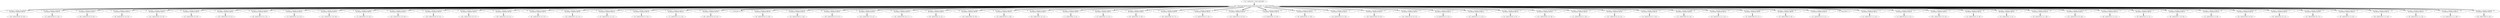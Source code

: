 digraph PDG {
20 [shape=ellipse, label="20 .- caesar:rot(98, 3) = 95"];
129 [shape=ellipse, label="129 .- fun (Char) -> rot(Char, 23) end(109) = 86\lfun location: (caesar.erl, line 35)"];
124 [shape=ellipse, label="124 .- caesar:rot(114, 23) = 91"];
71 [shape=ellipse, label="71 .- fun (Char) -> rot(Char, 3) end(108) = 105\lfun location: (caesar.erl, line 32)"];
146 [shape=ellipse, label="146 .- caesar:main(\"The five boxing wizards jump quickly\", 3) = {error, match_fail}"];
145 [shape=ellipse, label="145 .- fun (Char) -> rot(Char, 23) end(118) = 95\lfun location: (caesar.erl, line 35)"];
87 [shape=ellipse, label="87 .- fun (Char) -> rot(Char, 23) end(115) = 92\lfun location: (caesar.erl, line 35)"];
106 [shape=ellipse, label="106 .- caesar:rot(116, 23) = 93"];
143 [shape=ellipse, label="143 .- fun (Char) -> rot(Char, 23) end(105) = 82\lfun location: (caesar.erl, line 35)"];
93 [shape=ellipse, label="93 .- fun (Char) -> rot(Char, 23) end(95) = 95\lfun location: (caesar.erl, line 35)"];
84 [shape=ellipse, label="84 .- caesar:rot(102, 23) = 79"];
131 [shape=ellipse, label="131 .- fun (Char) -> rot(Char, 23) end(32) = 32\lfun location: (caesar.erl, line 35)"];
99 [shape=ellipse, label="99 .- fun (Char) -> rot(Char, 23) end(102) = 79\lfun location: (caesar.erl, line 35)"];
68 [shape=ellipse, label="68 .- caesar:rot(107, 3) = 104"];
48 [shape=ellipse, label="48 .- caesar:rot(32, 3) = 32"];
94 [shape=ellipse, label="94 .- caesar:rot(108, 23) = 85"];
8 [shape=ellipse, label="8 .- caesar:rot(32, 3) = 32"];
77 [shape=ellipse, label="77 .- fun (Char) -> rot(Char, 23) end(101) = 78\lfun location: (caesar.erl, line 35)"];
28 [shape=ellipse, label="28 .- caesar:rot(110, 3) = 107"];
54 [shape=ellipse, label="54 .- caesar:rot(109, 3) = 106"];
115 [shape=ellipse, label="115 .- fun (Char) -> rot(Char, 23) end(111) = 88\lfun location: (caesar.erl, line 35)"];
34 [shape=ellipse, label="34 .- caesar:rot(119, 3) = 116"];
92 [shape=ellipse, label="92 .- caesar:rot(95, 23) = 95"];
75 [shape=ellipse, label="75 .- fun (Char) -> rot(Char, 23) end(81) = 58\lfun location: (caesar.erl, line 35)"];
119 [shape=ellipse, label="119 .- fun (Char) -> rot(Char, 23) end(112) = 89\lfun location: (caesar.erl, line 35)"];
140 [shape=ellipse, label="140 .- caesar:rot(104, 23) = 81"];
141 [shape=ellipse, label="141 .- fun (Char) -> rot(Char, 23) end(104) = 81\lfun location: (caesar.erl, line 35)"];
2 [shape=ellipse, label="2 .- caesar:rot(84, 3) = 81"];
90 [shape=ellipse, label="90 .- caesar:rot(32, 23) = 32"];
132 [shape=ellipse, label="132 .- caesar:rot(110, 23) = 87"];
137 [shape=ellipse, label="137 .- fun (Char) -> rot(Char, 23) end(102) = 79\lfun location: (caesar.erl, line 35)"];
66 [shape=ellipse, label="66 .- caesar:rot(99, 3) = 96"];
14 [shape=ellipse, label="14 .- caesar:rot(118, 3) = 115"];
105 [shape=ellipse, label="105 .- fun (Char) -> rot(Char, 23) end(32) = 32\lfun location: (caesar.erl, line 35)"];
12 [shape=ellipse, label="12 .- caesar:rot(105, 3) = 102"];
85 [shape=ellipse, label="85 .- fun (Char) -> rot(Char, 23) end(102) = 79\lfun location: (caesar.erl, line 35)"];
74 [shape=ellipse, label="74 .- caesar:rot(81, 23) = 58"];
117 [shape=ellipse, label="117 .- fun (Char) -> rot(Char, 23) end(97) = 74\lfun location: (caesar.erl, line 35)"];
86 [shape=ellipse, label="86 .- caesar:rot(115, 23) = 92"];
43 [shape=ellipse, label="43 .- fun (Char) -> rot(Char, 3) end(114) = 111\lfun location: (caesar.erl, line 32)"];
27 [shape=ellipse, label="27 .- fun (Char) -> rot(Char, 3) end(105) = 102\lfun location: (caesar.erl, line 32)"];
73 [shape=ellipse, label="73 .- fun (Char) -> rot(Char, 3) end(121) = 118\lfun location: (caesar.erl, line 32)"];
18 [shape=ellipse, label="18 .- caesar:rot(32, 3) = 32"];
36 [shape=ellipse, label="36 .- caesar:rot(105, 3) = 102"];
107 [shape=ellipse, label="107 .- fun (Char) -> rot(Char, 23) end(116) = 93\lfun location: (caesar.erl, line 35)"];
4 [shape=ellipse, label="4 .- caesar:rot(104, 3) = 101"];
38 [shape=ellipse, label="38 .- caesar:rot(122, 3) = 119"];
1 [shape=ellipse, label="1 .- caesar:key(-3) = 23"];
31 [shape=ellipse, label="31 .- fun (Char) -> rot(Char, 3) end(103) = 100\lfun location: (caesar.erl, line 32)"];
108 [shape=ellipse, label="108 .- caesar:rot(102, 23) = 79"];
62 [shape=ellipse, label="62 .- caesar:rot(117, 3) = 114"];
51 [shape=ellipse, label="51 .- fun (Char) -> rot(Char, 3) end(106) = 103\lfun location: (caesar.erl, line 32)"];
80 [shape=ellipse, label="80 .- caesar:rot(32, 23) = 32"];
109 [shape=ellipse, label="109 .- fun (Char) -> rot(Char, 23) end(102) = 79\lfun location: (caesar.erl, line 35)"];
142 [shape=ellipse, label="142 .- caesar:rot(105, 23) = 82"];
56 [shape=ellipse, label="56 .- caesar:rot(112, 3) = 109"];
121 [shape=ellipse, label="121 .- fun (Char) -> rot(Char, 23) end(32) = 32\lfun location: (caesar.erl, line 35)"];
103 [shape=ellipse, label="103 .- fun (Char) -> rot(Char, 23) end(100) = 77\lfun location: (caesar.erl, line 35)"];
49 [shape=ellipse, label="49 .- fun (Char) -> rot(Char, 3) end(32) = 32\lfun location: (caesar.erl, line 32)"];
139 [shape=ellipse, label="139 .- fun (Char) -> rot(Char, 23) end(96) = 96\lfun location: (caesar.erl, line 35)"];
134 [shape=ellipse, label="134 .- caesar:rot(114, 23) = 91"];
55 [shape=ellipse, label="55 .- fun (Char) -> rot(Char, 3) end(109) = 106\lfun location: (caesar.erl, line 32)"];
82 [shape=ellipse, label="82 .- caesar:rot(99, 23) = 76"];
81 [shape=ellipse, label="81 .- fun (Char) -> rot(Char, 23) end(32) = 32\lfun location: (caesar.erl, line 35)"];
3 [shape=ellipse, label="3 .- fun (Char) -> rot(Char, 3) end(84) = 81\lfun location: (caesar.erl, line 32)"];
33 [shape=ellipse, label="33 .- fun (Char) -> rot(Char, 3) end(32) = 32\lfun location: (caesar.erl, line 32)"];
41 [shape=ellipse, label="41 .- fun (Char) -> rot(Char, 3) end(97) = 94\lfun location: (caesar.erl, line 32)"];
89 [shape=ellipse, label="89 .- fun (Char) -> rot(Char, 23) end(98) = 75\lfun location: (caesar.erl, line 35)"];
5 [shape=ellipse, label="5 .- fun (Char) -> rot(Char, 3) end(104) = 101\lfun location: (caesar.erl, line 32)"];
136 [shape=ellipse, label="136 .- caesar:rot(102, 23) = 79"];
128 [shape=ellipse, label="128 .- caesar:rot(109, 23) = 86"];
126 [shape=ellipse, label="126 .- caesar:rot(106, 23) = 83"];
58 [shape=ellipse, label="58 .- caesar:rot(32, 3) = 32"];
40 [shape=ellipse, label="40 .- caesar:rot(97, 3) = 94"];
32 [shape=ellipse, label="32 .- caesar:rot(32, 3) = 32"];
147 [shape=ellipse, label="147 .- caesar:test() = {error, match_fail}"];
125 [shape=ellipse, label="125 .- fun (Char) -> rot(Char, 23) end(114) = 91\lfun location: (caesar.erl, line 35)"];
16 [shape=ellipse, label="16 .- caesar:rot(101, 3) = 98"];
7 [shape=ellipse, label="7 .- fun (Char) -> rot(Char, 3) end(101) = 98\lfun location: (caesar.erl, line 32)"];
46 [shape=ellipse, label="46 .- caesar:rot(115, 3) = 112"];
6 [shape=ellipse, label="6 .- caesar:rot(101, 3) = 98"];
65 [shape=ellipse, label="65 .- fun (Char) -> rot(Char, 3) end(105) = 102\lfun location: (caesar.erl, line 32)"];
37 [shape=ellipse, label="37 .- fun (Char) -> rot(Char, 3) end(105) = 102\lfun location: (caesar.erl, line 32)"];
127 [shape=ellipse, label="127 .- fun (Char) -> rot(Char, 23) end(106) = 83\lfun location: (caesar.erl, line 35)"];
116 [shape=ellipse, label="116 .- caesar:rot(97, 23) = 74"];
135 [shape=ellipse, label="135 .- fun (Char) -> rot(Char, 23) end(114) = 91\lfun location: (caesar.erl, line 35)"];
78 [shape=ellipse, label="78 .- caesar:rot(98, 23) = 75"];
96 [shape=ellipse, label="96 .- caesar:rot(117, 23) = 94"];
9 [shape=ellipse, label="9 .- fun (Char) -> rot(Char, 3) end(32) = 32\lfun location: (caesar.erl, line 32)"];
63 [shape=ellipse, label="63 .- fun (Char) -> rot(Char, 3) end(117) = 114\lfun location: (caesar.erl, line 32)"];
10 [shape=ellipse, label="10 .- caesar:rot(102, 3) = 99"];
42 [shape=ellipse, label="42 .- caesar:rot(114, 3) = 111"];
112 [shape=ellipse, label="112 .- caesar:rot(94, 23) = 94"];
45 [shape=ellipse, label="45 .- fun (Char) -> rot(Char, 3) end(100) = 97\lfun location: (caesar.erl, line 32)"];
120 [shape=ellipse, label="120 .- caesar:rot(32, 23) = 32"];
110 [shape=ellipse, label="110 .- caesar:rot(119, 23) = 96"];
50 [shape=ellipse, label="50 .- caesar:rot(106, 3) = 103"];
123 [shape=ellipse, label="123 .- fun (Char) -> rot(Char, 23) end(103) = 80\lfun location: (caesar.erl, line 35)"];
13 [shape=ellipse, label="13 .- fun (Char) -> rot(Char, 3) end(105) = 102\lfun location: (caesar.erl, line 32)"];
133 [shape=ellipse, label="133 .- fun (Char) -> rot(Char, 23) end(110) = 87\lfun location: (caesar.erl, line 35)"];
52 [shape=ellipse, label="52 .- caesar:rot(117, 3) = 114"];
76 [shape=ellipse, label="76 .- caesar:rot(101, 23) = 78"];
64 [shape=ellipse, label="64 .- caesar:rot(105, 3) = 102"];
98 [shape=ellipse, label="98 .- caesar:rot(102, 23) = 79"];
35 [shape=ellipse, label="35 .- fun (Char) -> rot(Char, 3) end(119) = 116\lfun location: (caesar.erl, line 32)"];
26 [shape=ellipse, label="26 .- caesar:rot(105, 3) = 102"];
30 [shape=ellipse, label="30 .- caesar:rot(103, 3) = 100"];
113 [shape=ellipse, label="113 .- fun (Char) -> rot(Char, 23) end(94) = 94\lfun location: (caesar.erl, line 35)"];
118 [shape=ellipse, label="118 .- caesar:rot(112, 23) = 89"];
61 [shape=ellipse, label="61 .- fun (Char) -> rot(Char, 3) end(113) = 110\lfun location: (caesar.erl, line 32)"];
79 [shape=ellipse, label="79 .- fun (Char) -> rot(Char, 23) end(98) = 75\lfun location: (caesar.erl, line 35)"];
21 [shape=ellipse, label="21 .- fun (Char) -> rot(Char, 3) end(98) = 95\lfun location: (caesar.erl, line 32)"];
122 [shape=ellipse, label="122 .- caesar:rot(103, 23) = 80"];
25 [shape=ellipse, label="25 .- fun (Char) -> rot(Char, 3) end(120) = 117\lfun location: (caesar.erl, line 32)"];
0 [shape=ellipse, label="0 .- caesar:key(3) = 3"];
53 [shape=ellipse, label="53 .- fun (Char) -> rot(Char, 3) end(117) = 114\lfun location: (caesar.erl, line 32)"];
104 [shape=ellipse, label="104 .- caesar:rot(32, 23) = 32"];
15 [shape=ellipse, label="15 .- fun (Char) -> rot(Char, 3) end(118) = 115\lfun location: (caesar.erl, line 32)"];
101 [shape=ellipse, label="101 .- fun (Char) -> rot(Char, 23) end(107) = 84\lfun location: (caesar.erl, line 35)"];
144 [shape=ellipse, label="144 .- caesar:rot(118, 23) = 95"];
11 [shape=ellipse, label="11 .- fun (Char) -> rot(Char, 3) end(102) = 99\lfun location: (caesar.erl, line 32)"];
19 [shape=ellipse, label="19 .- fun (Char) -> rot(Char, 3) end(32) = 32\lfun location: (caesar.erl, line 32)"];
57 [shape=ellipse, label="57 .- fun (Char) -> rot(Char, 3) end(112) = 109\lfun location: (caesar.erl, line 32)"];
111 [shape=ellipse, label="111 .- fun (Char) -> rot(Char, 23) end(119) = 96\lfun location: (caesar.erl, line 35)"];
60 [shape=ellipse, label="60 .- caesar:rot(113, 3) = 110"];
47 [shape=ellipse, label="47 .- fun (Char) -> rot(Char, 3) end(115) = 112\lfun location: (caesar.erl, line 32)"];
130 [shape=ellipse, label="130 .- caesar:rot(32, 23) = 32"];
72 [shape=ellipse, label="72 .- caesar:rot(121, 3) = 118"];
59 [shape=ellipse, label="59 .- fun (Char) -> rot(Char, 3) end(32) = 32\lfun location: (caesar.erl, line 32)"];
97 [shape=ellipse, label="97 .- fun (Char) -> rot(Char, 23) end(117) = 94\lfun location: (caesar.erl, line 35)"];
114 [shape=ellipse, label="114 .- caesar:rot(111, 23) = 88"];
17 [shape=ellipse, label="17 .- fun (Char) -> rot(Char, 3) end(101) = 98\lfun location: (caesar.erl, line 32)"];
95 [shape=ellipse, label="95 .- fun (Char) -> rot(Char, 23) end(108) = 85\lfun location: (caesar.erl, line 35)"];
24 [shape=ellipse, label="24 .- caesar:rot(120, 3) = 117"];
88 [shape=ellipse, label="88 .- caesar:rot(98, 23) = 75"];
44 [shape=ellipse, label="44 .- caesar:rot(100, 3) = 97"];
138 [shape=ellipse, label="138 .- caesar:rot(96, 23) = 96"];
91 [shape=ellipse, label="91 .- fun (Char) -> rot(Char, 23) end(32) = 32\lfun location: (caesar.erl, line 35)"];
83 [shape=ellipse, label="83 .- fun (Char) -> rot(Char, 23) end(99) = 76\lfun location: (caesar.erl, line 35)"];
70 [shape=ellipse, label="70 .- caesar:rot(108, 3) = 105"];
29 [shape=ellipse, label="29 .- fun (Char) -> rot(Char, 3) end(110) = 107\lfun location: (caesar.erl, line 32)"];
22 [shape=ellipse, label="22 .- caesar:rot(111, 3) = 108"];
100 [shape=ellipse, label="100 .- caesar:rot(107, 23) = 84"];
69 [shape=ellipse, label="69 .- fun (Char) -> rot(Char, 3) end(107) = 104\lfun location: (caesar.erl, line 32)"];
39 [shape=ellipse, label="39 .- fun (Char) -> rot(Char, 3) end(122) = 119\lfun location: (caesar.erl, line 32)"];
23 [shape=ellipse, label="23 .- fun (Char) -> rot(Char, 3) end(111) = 108\lfun location: (caesar.erl, line 32)"];
102 [shape=ellipse, label="102 .- caesar:rot(100, 23) = 77"];
67 [shape=ellipse, label="67 .- fun (Char) -> rot(Char, 3) end(99) = 96\lfun location: (caesar.erl, line 32)"];
129 -> 128 [color=black, penwidth=3];
71 -> 70 [color=black, penwidth=3];
146 -> 145 [color=black, penwidth=3];
146 -> 143 [color=black, penwidth=3];
146 -> 141 [color=black, penwidth=3];
146 -> 139 [color=black, penwidth=3];
146 -> 137 [color=black, penwidth=3];
146 -> 135 [color=black, penwidth=3];
146 -> 133 [color=black, penwidth=3];
146 -> 131 [color=black, penwidth=3];
146 -> 129 [color=black, penwidth=3];
146 -> 127 [color=black, penwidth=3];
146 -> 125 [color=black, penwidth=3];
146 -> 123 [color=black, penwidth=3];
146 -> 121 [color=black, penwidth=3];
146 -> 119 [color=black, penwidth=3];
146 -> 117 [color=black, penwidth=3];
146 -> 115 [color=black, penwidth=3];
146 -> 113 [color=black, penwidth=3];
146 -> 111 [color=black, penwidth=3];
146 -> 109 [color=black, penwidth=3];
146 -> 107 [color=black, penwidth=3];
146 -> 105 [color=black, penwidth=3];
146 -> 103 [color=black, penwidth=3];
146 -> 101 [color=black, penwidth=3];
146 -> 99 [color=black, penwidth=3];
146 -> 97 [color=black, penwidth=3];
146 -> 95 [color=black, penwidth=3];
146 -> 93 [color=black, penwidth=3];
146 -> 91 [color=black, penwidth=3];
146 -> 89 [color=black, penwidth=3];
146 -> 87 [color=black, penwidth=3];
146 -> 85 [color=black, penwidth=3];
146 -> 83 [color=black, penwidth=3];
146 -> 81 [color=black, penwidth=3];
146 -> 79 [color=black, penwidth=3];
146 -> 77 [color=black, penwidth=3];
146 -> 75 [color=black, penwidth=3];
146 -> 73 [color=black, penwidth=3];
146 -> 71 [color=black, penwidth=3];
146 -> 69 [color=black, penwidth=3];
146 -> 67 [color=black, penwidth=3];
146 -> 65 [color=black, penwidth=3];
146 -> 63 [color=black, penwidth=3];
146 -> 61 [color=black, penwidth=3];
146 -> 59 [color=black, penwidth=3];
146 -> 57 [color=black, penwidth=3];
146 -> 55 [color=black, penwidth=3];
146 -> 53 [color=black, penwidth=3];
146 -> 51 [color=black, penwidth=3];
146 -> 49 [color=black, penwidth=3];
146 -> 47 [color=black, penwidth=3];
146 -> 45 [color=black, penwidth=3];
146 -> 43 [color=black, penwidth=3];
146 -> 41 [color=black, penwidth=3];
146 -> 39 [color=black, penwidth=3];
146 -> 37 [color=black, penwidth=3];
146 -> 35 [color=black, penwidth=3];
146 -> 33 [color=black, penwidth=3];
146 -> 31 [color=black, penwidth=3];
146 -> 29 [color=black, penwidth=3];
146 -> 27 [color=black, penwidth=3];
146 -> 25 [color=black, penwidth=3];
146 -> 23 [color=black, penwidth=3];
146 -> 21 [color=black, penwidth=3];
146 -> 19 [color=black, penwidth=3];
146 -> 17 [color=black, penwidth=3];
146 -> 15 [color=black, penwidth=3];
146 -> 13 [color=black, penwidth=3];
146 -> 11 [color=black, penwidth=3];
146 -> 9 [color=black, penwidth=3];
146 -> 7 [color=black, penwidth=3];
146 -> 5 [color=black, penwidth=3];
146 -> 3 [color=black, penwidth=3];
146 -> 1 [color=black, penwidth=3];
146 -> 0 [color=black, penwidth=3];
145 -> 144 [color=black, penwidth=3];
87 -> 86 [color=black, penwidth=3];
143 -> 142 [color=black, penwidth=3];
93 -> 92 [color=black, penwidth=3];
131 -> 130 [color=black, penwidth=3];
99 -> 98 [color=black, penwidth=3];
77 -> 76 [color=black, penwidth=3];
115 -> 114 [color=black, penwidth=3];
75 -> 74 [color=black, penwidth=3];
119 -> 118 [color=black, penwidth=3];
141 -> 140 [color=black, penwidth=3];
137 -> 136 [color=black, penwidth=3];
105 -> 104 [color=black, penwidth=3];
85 -> 84 [color=black, penwidth=3];
117 -> 116 [color=black, penwidth=3];
43 -> 42 [color=black, penwidth=3];
27 -> 26 [color=black, penwidth=3];
73 -> 72 [color=black, penwidth=3];
107 -> 106 [color=black, penwidth=3];
31 -> 30 [color=black, penwidth=3];
51 -> 50 [color=black, penwidth=3];
109 -> 108 [color=black, penwidth=3];
121 -> 120 [color=black, penwidth=3];
103 -> 102 [color=black, penwidth=3];
49 -> 48 [color=black, penwidth=3];
139 -> 138 [color=black, penwidth=3];
55 -> 54 [color=black, penwidth=3];
81 -> 80 [color=black, penwidth=3];
3 -> 2 [color=black, penwidth=3];
33 -> 32 [color=black, penwidth=3];
41 -> 40 [color=black, penwidth=3];
89 -> 88 [color=black, penwidth=3];
5 -> 4 [color=black, penwidth=3];
147 -> 146 [color=black, penwidth=3];
125 -> 124 [color=black, penwidth=3];
7 -> 6 [color=black, penwidth=3];
65 -> 64 [color=black, penwidth=3];
37 -> 36 [color=black, penwidth=3];
127 -> 126 [color=black, penwidth=3];
135 -> 134 [color=black, penwidth=3];
9 -> 8 [color=black, penwidth=3];
63 -> 62 [color=black, penwidth=3];
45 -> 44 [color=black, penwidth=3];
123 -> 122 [color=black, penwidth=3];
13 -> 12 [color=black, penwidth=3];
133 -> 132 [color=black, penwidth=3];
35 -> 34 [color=black, penwidth=3];
113 -> 112 [color=black, penwidth=3];
61 -> 60 [color=black, penwidth=3];
79 -> 78 [color=black, penwidth=3];
21 -> 20 [color=black, penwidth=3];
25 -> 24 [color=black, penwidth=3];
53 -> 52 [color=black, penwidth=3];
15 -> 14 [color=black, penwidth=3];
101 -> 100 [color=black, penwidth=3];
11 -> 10 [color=black, penwidth=3];
19 -> 18 [color=black, penwidth=3];
57 -> 56 [color=black, penwidth=3];
111 -> 110 [color=black, penwidth=3];
47 -> 46 [color=black, penwidth=3];
59 -> 58 [color=black, penwidth=3];
97 -> 96 [color=black, penwidth=3];
17 -> 16 [color=black, penwidth=3];
95 -> 94 [color=black, penwidth=3];
91 -> 90 [color=black, penwidth=3];
83 -> 82 [color=black, penwidth=3];
29 -> 28 [color=black, penwidth=3];
69 -> 68 [color=black, penwidth=3];
39 -> 38 [color=black, penwidth=3];
23 -> 22 [color=black, penwidth=3];
67 -> 66 [color=black, penwidth=3];
}